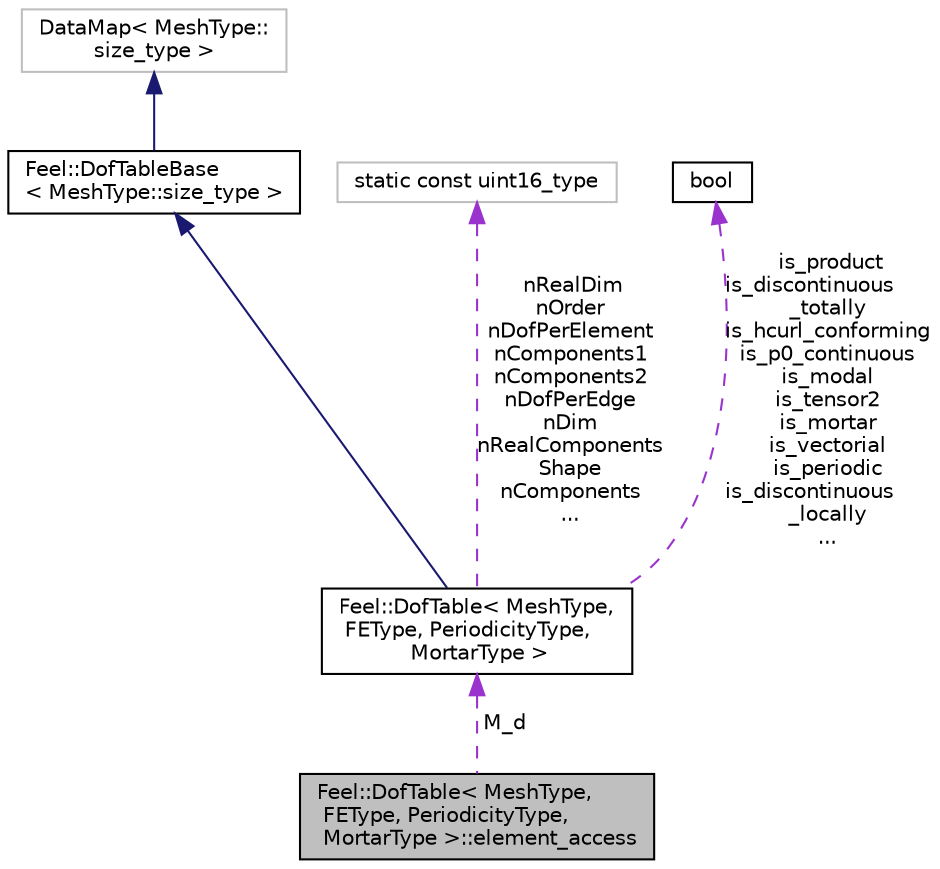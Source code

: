digraph "Feel::DofTable&lt; MeshType, FEType, PeriodicityType, MortarType &gt;::element_access"
{
 // LATEX_PDF_SIZE
  edge [fontname="Helvetica",fontsize="10",labelfontname="Helvetica",labelfontsize="10"];
  node [fontname="Helvetica",fontsize="10",shape=record];
  Node1 [label="Feel::DofTable\< MeshType,\l FEType, PeriodicityType,\l MortarType \>::element_access",height=0.2,width=0.4,color="black", fillcolor="grey75", style="filled", fontcolor="black",tooltip=" "];
  Node2 -> Node1 [dir="back",color="darkorchid3",fontsize="10",style="dashed",label=" M_d" ,fontname="Helvetica"];
  Node2 [label="Feel::DofTable\< MeshType,\l FEType, PeriodicityType,\l MortarType \>",height=0.2,width=0.4,color="black", fillcolor="white", style="filled",URL="$classFeel_1_1DofTable.html",tooltip="Local-to-global Degree of Freedom table."];
  Node3 -> Node2 [dir="back",color="midnightblue",fontsize="10",style="solid",fontname="Helvetica"];
  Node3 [label="Feel::DofTableBase\l\< MeshType::size_type \>",height=0.2,width=0.4,color="black", fillcolor="white", style="filled",URL="$classFeel_1_1DofTableBase.html",tooltip=" "];
  Node4 -> Node3 [dir="back",color="midnightblue",fontsize="10",style="solid",fontname="Helvetica"];
  Node4 [label="DataMap\< MeshType::\lsize_type  \>",height=0.2,width=0.4,color="grey75", fillcolor="white", style="filled",tooltip=" "];
  Node5 -> Node2 [dir="back",color="darkorchid3",fontsize="10",style="dashed",label=" nRealDim\nnOrder\nnDofPerElement\nnComponents1\nnComponents2\nnDofPerEdge\nnDim\nnRealComponents\nShape\nnComponents\n..." ,fontname="Helvetica"];
  Node5 [label="static const uint16_type",height=0.2,width=0.4,color="grey75", fillcolor="white", style="filled",tooltip=" "];
  Node6 -> Node2 [dir="back",color="darkorchid3",fontsize="10",style="dashed",label=" is_product\nis_discontinuous\l_totally\nis_hcurl_conforming\nis_p0_continuous\nis_modal\nis_tensor2\nis_mortar\nis_vectorial\nis_periodic\nis_discontinuous\l_locally\n..." ,fontname="Helvetica"];
  Node6 [label="bool",height=0.2,width=0.4,color="black", fillcolor="white", style="filled",URL="$classbool.html",tooltip=" "];
}
